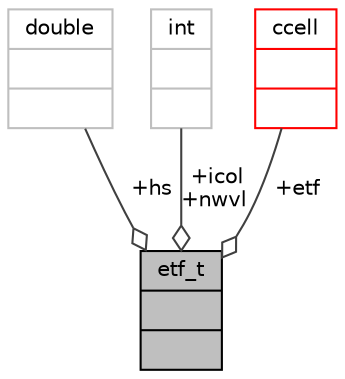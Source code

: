 digraph "etf_t"
{
 // INTERACTIVE_SVG=YES
  bgcolor="transparent";
  edge [fontname="Helvetica",fontsize="10",labelfontname="Helvetica",labelfontsize="10"];
  node [fontname="Helvetica",fontsize="10",shape=record];
  Node21 [label="{etf_t\n||}",height=0.2,width=0.4,color="black", fillcolor="grey75", style="filled", fontcolor="black"];
  Node22 -> Node21 [color="grey25",fontsize="10",style="solid",label=" +hs" ,arrowhead="odiamond",fontname="Helvetica"];
  Node22 [label="{double\n||}",height=0.2,width=0.4,color="grey75"];
  Node23 -> Node21 [color="grey25",fontsize="10",style="solid",label=" +icol\n+nwvl" ,arrowhead="odiamond",fontname="Helvetica"];
  Node23 [label="{int\n||}",height=0.2,width=0.4,color="grey75"];
  Node24 -> Node21 [color="grey25",fontsize="10",style="solid",label=" +etf" ,arrowhead="odiamond",fontname="Helvetica"];
  Node24 [label="{ccell\n||}",height=0.2,width=0.4,color="red",URL="$type_8h.html#structccell"];
}
